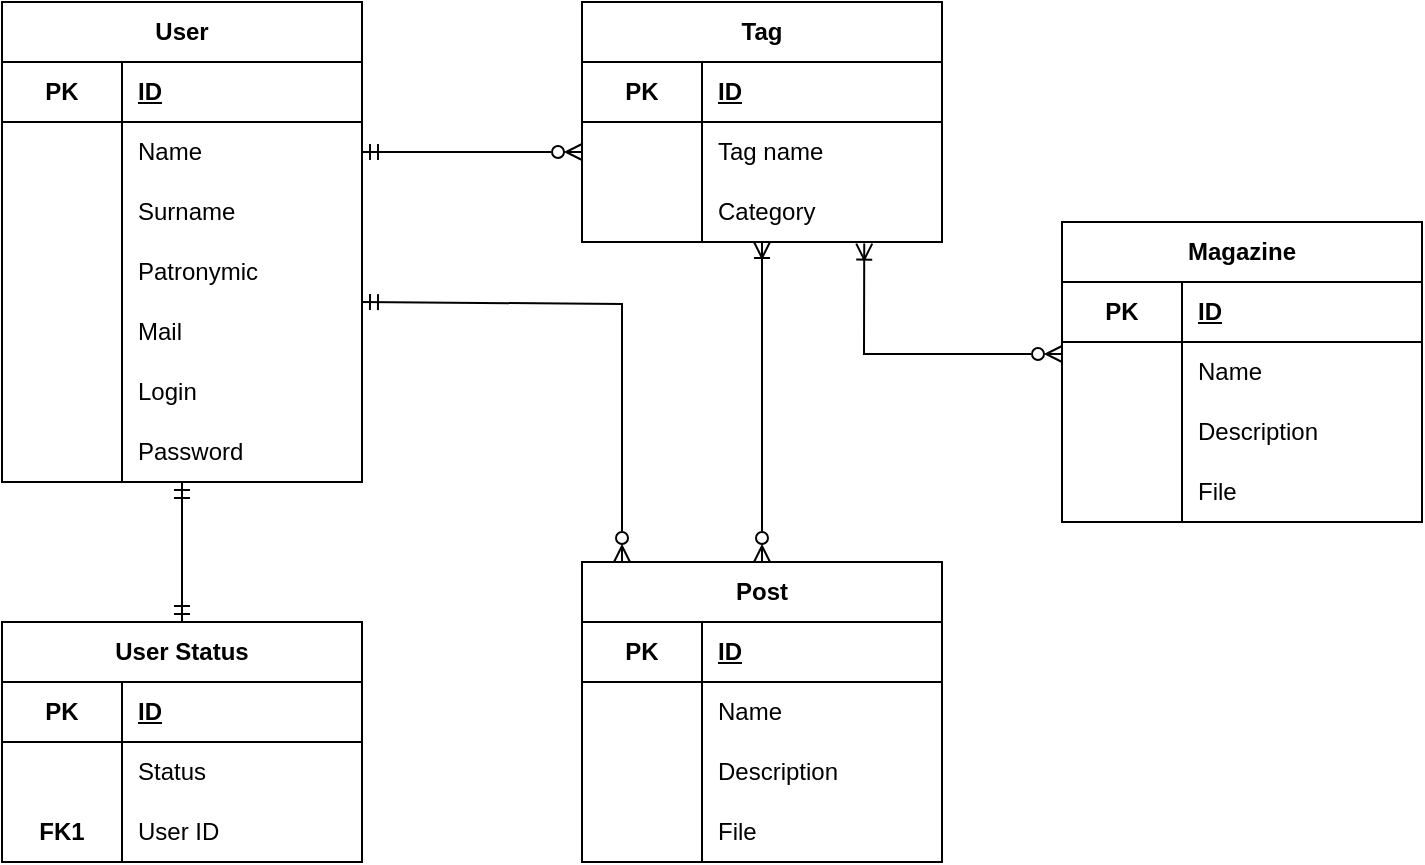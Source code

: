 <mxfile version="24.0.5" type="device">
  <diagram name="Страница — 1" id="U5e65a0vAkJ6nNXWDMqD">
    <mxGraphModel dx="1050" dy="530" grid="1" gridSize="10" guides="1" tooltips="1" connect="1" arrows="1" fold="1" page="1" pageScale="1" pageWidth="827" pageHeight="1169" math="0" shadow="0">
      <root>
        <mxCell id="0" />
        <mxCell id="1" parent="0" />
        <mxCell id="zZYMyhnzHYUMdCDTD4Aq-2" value="Tag" style="shape=table;startSize=30;container=1;collapsible=1;childLayout=tableLayout;fixedRows=1;rowLines=0;fontStyle=1;align=center;resizeLast=1;html=1;whiteSpace=wrap;" parent="1" vertex="1">
          <mxGeometry x="380" y="10" width="180" height="120" as="geometry" />
        </mxCell>
        <mxCell id="zZYMyhnzHYUMdCDTD4Aq-6" value="" style="shape=tableRow;horizontal=0;startSize=0;swimlaneHead=0;swimlaneBody=0;fillColor=none;collapsible=0;dropTarget=0;points=[[0,0.5],[1,0.5]];portConstraint=eastwest;top=0;left=0;right=0;bottom=1;html=1;" parent="zZYMyhnzHYUMdCDTD4Aq-2" vertex="1">
          <mxGeometry y="30" width="180" height="30" as="geometry" />
        </mxCell>
        <mxCell id="zZYMyhnzHYUMdCDTD4Aq-7" value="PK" style="shape=partialRectangle;connectable=0;fillColor=none;top=0;left=0;bottom=0;right=0;fontStyle=1;overflow=hidden;html=1;whiteSpace=wrap;" parent="zZYMyhnzHYUMdCDTD4Aq-6" vertex="1">
          <mxGeometry width="60" height="30" as="geometry">
            <mxRectangle width="60" height="30" as="alternateBounds" />
          </mxGeometry>
        </mxCell>
        <mxCell id="zZYMyhnzHYUMdCDTD4Aq-8" value="ID" style="shape=partialRectangle;connectable=0;fillColor=none;top=0;left=0;bottom=0;right=0;align=left;spacingLeft=6;fontStyle=5;overflow=hidden;html=1;whiteSpace=wrap;" parent="zZYMyhnzHYUMdCDTD4Aq-6" vertex="1">
          <mxGeometry x="60" width="120" height="30" as="geometry">
            <mxRectangle width="120" height="30" as="alternateBounds" />
          </mxGeometry>
        </mxCell>
        <mxCell id="zZYMyhnzHYUMdCDTD4Aq-9" value="" style="shape=tableRow;horizontal=0;startSize=0;swimlaneHead=0;swimlaneBody=0;fillColor=none;collapsible=0;dropTarget=0;points=[[0,0.5],[1,0.5]];portConstraint=eastwest;top=0;left=0;right=0;bottom=0;html=1;" parent="zZYMyhnzHYUMdCDTD4Aq-2" vertex="1">
          <mxGeometry y="60" width="180" height="30" as="geometry" />
        </mxCell>
        <mxCell id="zZYMyhnzHYUMdCDTD4Aq-10" value="" style="shape=partialRectangle;connectable=0;fillColor=none;top=0;left=0;bottom=0;right=0;editable=1;overflow=hidden;html=1;whiteSpace=wrap;" parent="zZYMyhnzHYUMdCDTD4Aq-9" vertex="1">
          <mxGeometry width="60" height="30" as="geometry">
            <mxRectangle width="60" height="30" as="alternateBounds" />
          </mxGeometry>
        </mxCell>
        <mxCell id="zZYMyhnzHYUMdCDTD4Aq-11" value="Tag name" style="shape=partialRectangle;connectable=0;fillColor=none;top=0;left=0;bottom=0;right=0;align=left;spacingLeft=6;overflow=hidden;html=1;whiteSpace=wrap;" parent="zZYMyhnzHYUMdCDTD4Aq-9" vertex="1">
          <mxGeometry x="60" width="120" height="30" as="geometry">
            <mxRectangle width="120" height="30" as="alternateBounds" />
          </mxGeometry>
        </mxCell>
        <mxCell id="zZYMyhnzHYUMdCDTD4Aq-12" value="" style="shape=tableRow;horizontal=0;startSize=0;swimlaneHead=0;swimlaneBody=0;fillColor=none;collapsible=0;dropTarget=0;points=[[0,0.5],[1,0.5]];portConstraint=eastwest;top=0;left=0;right=0;bottom=0;html=1;" parent="zZYMyhnzHYUMdCDTD4Aq-2" vertex="1">
          <mxGeometry y="90" width="180" height="30" as="geometry" />
        </mxCell>
        <mxCell id="zZYMyhnzHYUMdCDTD4Aq-13" value="" style="shape=partialRectangle;connectable=0;fillColor=none;top=0;left=0;bottom=0;right=0;editable=1;overflow=hidden;html=1;whiteSpace=wrap;" parent="zZYMyhnzHYUMdCDTD4Aq-12" vertex="1">
          <mxGeometry width="60" height="30" as="geometry">
            <mxRectangle width="60" height="30" as="alternateBounds" />
          </mxGeometry>
        </mxCell>
        <mxCell id="zZYMyhnzHYUMdCDTD4Aq-14" value="Category" style="shape=partialRectangle;connectable=0;fillColor=none;top=0;left=0;bottom=0;right=0;align=left;spacingLeft=6;overflow=hidden;html=1;whiteSpace=wrap;" parent="zZYMyhnzHYUMdCDTD4Aq-12" vertex="1">
          <mxGeometry x="60" width="120" height="30" as="geometry">
            <mxRectangle width="120" height="30" as="alternateBounds" />
          </mxGeometry>
        </mxCell>
        <mxCell id="zZYMyhnzHYUMdCDTD4Aq-15" value="User" style="shape=table;startSize=30;container=1;collapsible=1;childLayout=tableLayout;fixedRows=1;rowLines=0;fontStyle=1;align=center;resizeLast=1;html=1;whiteSpace=wrap;" parent="1" vertex="1">
          <mxGeometry x="90" y="10" width="180" height="240" as="geometry" />
        </mxCell>
        <mxCell id="zZYMyhnzHYUMdCDTD4Aq-19" value="" style="shape=tableRow;horizontal=0;startSize=0;swimlaneHead=0;swimlaneBody=0;fillColor=none;collapsible=0;dropTarget=0;points=[[0,0.5],[1,0.5]];portConstraint=eastwest;top=0;left=0;right=0;bottom=1;html=1;" parent="zZYMyhnzHYUMdCDTD4Aq-15" vertex="1">
          <mxGeometry y="30" width="180" height="30" as="geometry" />
        </mxCell>
        <mxCell id="zZYMyhnzHYUMdCDTD4Aq-20" value="PK" style="shape=partialRectangle;connectable=0;fillColor=none;top=0;left=0;bottom=0;right=0;fontStyle=1;overflow=hidden;html=1;whiteSpace=wrap;" parent="zZYMyhnzHYUMdCDTD4Aq-19" vertex="1">
          <mxGeometry width="60" height="30" as="geometry">
            <mxRectangle width="60" height="30" as="alternateBounds" />
          </mxGeometry>
        </mxCell>
        <mxCell id="zZYMyhnzHYUMdCDTD4Aq-21" value="ID" style="shape=partialRectangle;connectable=0;fillColor=none;top=0;left=0;bottom=0;right=0;align=left;spacingLeft=6;fontStyle=5;overflow=hidden;html=1;whiteSpace=wrap;" parent="zZYMyhnzHYUMdCDTD4Aq-19" vertex="1">
          <mxGeometry x="60" width="120" height="30" as="geometry">
            <mxRectangle width="120" height="30" as="alternateBounds" />
          </mxGeometry>
        </mxCell>
        <mxCell id="zZYMyhnzHYUMdCDTD4Aq-22" value="" style="shape=tableRow;horizontal=0;startSize=0;swimlaneHead=0;swimlaneBody=0;fillColor=none;collapsible=0;dropTarget=0;points=[[0,0.5],[1,0.5]];portConstraint=eastwest;top=0;left=0;right=0;bottom=0;html=1;" parent="zZYMyhnzHYUMdCDTD4Aq-15" vertex="1">
          <mxGeometry y="60" width="180" height="30" as="geometry" />
        </mxCell>
        <mxCell id="zZYMyhnzHYUMdCDTD4Aq-23" value="" style="shape=partialRectangle;connectable=0;fillColor=none;top=0;left=0;bottom=0;right=0;editable=1;overflow=hidden;html=1;whiteSpace=wrap;" parent="zZYMyhnzHYUMdCDTD4Aq-22" vertex="1">
          <mxGeometry width="60" height="30" as="geometry">
            <mxRectangle width="60" height="30" as="alternateBounds" />
          </mxGeometry>
        </mxCell>
        <mxCell id="zZYMyhnzHYUMdCDTD4Aq-24" value="Name" style="shape=partialRectangle;connectable=0;fillColor=none;top=0;left=0;bottom=0;right=0;align=left;spacingLeft=6;overflow=hidden;html=1;whiteSpace=wrap;" parent="zZYMyhnzHYUMdCDTD4Aq-22" vertex="1">
          <mxGeometry x="60" width="120" height="30" as="geometry">
            <mxRectangle width="120" height="30" as="alternateBounds" />
          </mxGeometry>
        </mxCell>
        <mxCell id="zZYMyhnzHYUMdCDTD4Aq-25" value="" style="shape=tableRow;horizontal=0;startSize=0;swimlaneHead=0;swimlaneBody=0;fillColor=none;collapsible=0;dropTarget=0;points=[[0,0.5],[1,0.5]];portConstraint=eastwest;top=0;left=0;right=0;bottom=0;html=1;" parent="zZYMyhnzHYUMdCDTD4Aq-15" vertex="1">
          <mxGeometry y="90" width="180" height="30" as="geometry" />
        </mxCell>
        <mxCell id="zZYMyhnzHYUMdCDTD4Aq-26" value="" style="shape=partialRectangle;connectable=0;fillColor=none;top=0;left=0;bottom=0;right=0;editable=1;overflow=hidden;html=1;whiteSpace=wrap;" parent="zZYMyhnzHYUMdCDTD4Aq-25" vertex="1">
          <mxGeometry width="60" height="30" as="geometry">
            <mxRectangle width="60" height="30" as="alternateBounds" />
          </mxGeometry>
        </mxCell>
        <mxCell id="zZYMyhnzHYUMdCDTD4Aq-27" value="Surname" style="shape=partialRectangle;connectable=0;fillColor=none;top=0;left=0;bottom=0;right=0;align=left;spacingLeft=6;overflow=hidden;html=1;whiteSpace=wrap;" parent="zZYMyhnzHYUMdCDTD4Aq-25" vertex="1">
          <mxGeometry x="60" width="120" height="30" as="geometry">
            <mxRectangle width="120" height="30" as="alternateBounds" />
          </mxGeometry>
        </mxCell>
        <mxCell id="zZYMyhnzHYUMdCDTD4Aq-95" value="" style="shape=tableRow;horizontal=0;startSize=0;swimlaneHead=0;swimlaneBody=0;fillColor=none;collapsible=0;dropTarget=0;points=[[0,0.5],[1,0.5]];portConstraint=eastwest;top=0;left=0;right=0;bottom=0;html=1;" parent="zZYMyhnzHYUMdCDTD4Aq-15" vertex="1">
          <mxGeometry y="120" width="180" height="30" as="geometry" />
        </mxCell>
        <mxCell id="zZYMyhnzHYUMdCDTD4Aq-96" value="" style="shape=partialRectangle;connectable=0;fillColor=none;top=0;left=0;bottom=0;right=0;editable=1;overflow=hidden;html=1;whiteSpace=wrap;" parent="zZYMyhnzHYUMdCDTD4Aq-95" vertex="1">
          <mxGeometry width="60" height="30" as="geometry">
            <mxRectangle width="60" height="30" as="alternateBounds" />
          </mxGeometry>
        </mxCell>
        <mxCell id="zZYMyhnzHYUMdCDTD4Aq-97" value="Patronymic" style="shape=partialRectangle;connectable=0;fillColor=none;top=0;left=0;bottom=0;right=0;align=left;spacingLeft=6;overflow=hidden;html=1;whiteSpace=wrap;" parent="zZYMyhnzHYUMdCDTD4Aq-95" vertex="1">
          <mxGeometry x="60" width="120" height="30" as="geometry">
            <mxRectangle width="120" height="30" as="alternateBounds" />
          </mxGeometry>
        </mxCell>
        <mxCell id="zZYMyhnzHYUMdCDTD4Aq-98" value="" style="shape=tableRow;horizontal=0;startSize=0;swimlaneHead=0;swimlaneBody=0;fillColor=none;collapsible=0;dropTarget=0;points=[[0,0.5],[1,0.5]];portConstraint=eastwest;top=0;left=0;right=0;bottom=0;html=1;" parent="zZYMyhnzHYUMdCDTD4Aq-15" vertex="1">
          <mxGeometry y="150" width="180" height="30" as="geometry" />
        </mxCell>
        <mxCell id="zZYMyhnzHYUMdCDTD4Aq-99" value="" style="shape=partialRectangle;connectable=0;fillColor=none;top=0;left=0;bottom=0;right=0;editable=1;overflow=hidden;html=1;whiteSpace=wrap;" parent="zZYMyhnzHYUMdCDTD4Aq-98" vertex="1">
          <mxGeometry width="60" height="30" as="geometry">
            <mxRectangle width="60" height="30" as="alternateBounds" />
          </mxGeometry>
        </mxCell>
        <mxCell id="zZYMyhnzHYUMdCDTD4Aq-100" value="Mail" style="shape=partialRectangle;connectable=0;fillColor=none;top=0;left=0;bottom=0;right=0;align=left;spacingLeft=6;overflow=hidden;html=1;whiteSpace=wrap;" parent="zZYMyhnzHYUMdCDTD4Aq-98" vertex="1">
          <mxGeometry x="60" width="120" height="30" as="geometry">
            <mxRectangle width="120" height="30" as="alternateBounds" />
          </mxGeometry>
        </mxCell>
        <mxCell id="zZYMyhnzHYUMdCDTD4Aq-101" value="" style="shape=tableRow;horizontal=0;startSize=0;swimlaneHead=0;swimlaneBody=0;fillColor=none;collapsible=0;dropTarget=0;points=[[0,0.5],[1,0.5]];portConstraint=eastwest;top=0;left=0;right=0;bottom=0;html=1;" parent="zZYMyhnzHYUMdCDTD4Aq-15" vertex="1">
          <mxGeometry y="180" width="180" height="30" as="geometry" />
        </mxCell>
        <mxCell id="zZYMyhnzHYUMdCDTD4Aq-102" value="" style="shape=partialRectangle;connectable=0;fillColor=none;top=0;left=0;bottom=0;right=0;editable=1;overflow=hidden;html=1;whiteSpace=wrap;" parent="zZYMyhnzHYUMdCDTD4Aq-101" vertex="1">
          <mxGeometry width="60" height="30" as="geometry">
            <mxRectangle width="60" height="30" as="alternateBounds" />
          </mxGeometry>
        </mxCell>
        <mxCell id="zZYMyhnzHYUMdCDTD4Aq-103" value="Login" style="shape=partialRectangle;connectable=0;fillColor=none;top=0;left=0;bottom=0;right=0;align=left;spacingLeft=6;overflow=hidden;html=1;whiteSpace=wrap;" parent="zZYMyhnzHYUMdCDTD4Aq-101" vertex="1">
          <mxGeometry x="60" width="120" height="30" as="geometry">
            <mxRectangle width="120" height="30" as="alternateBounds" />
          </mxGeometry>
        </mxCell>
        <mxCell id="zZYMyhnzHYUMdCDTD4Aq-104" value="" style="shape=tableRow;horizontal=0;startSize=0;swimlaneHead=0;swimlaneBody=0;fillColor=none;collapsible=0;dropTarget=0;points=[[0,0.5],[1,0.5]];portConstraint=eastwest;top=0;left=0;right=0;bottom=0;html=1;" parent="zZYMyhnzHYUMdCDTD4Aq-15" vertex="1">
          <mxGeometry y="210" width="180" height="30" as="geometry" />
        </mxCell>
        <mxCell id="zZYMyhnzHYUMdCDTD4Aq-105" value="" style="shape=partialRectangle;connectable=0;fillColor=none;top=0;left=0;bottom=0;right=0;editable=1;overflow=hidden;html=1;whiteSpace=wrap;" parent="zZYMyhnzHYUMdCDTD4Aq-104" vertex="1">
          <mxGeometry width="60" height="30" as="geometry">
            <mxRectangle width="60" height="30" as="alternateBounds" />
          </mxGeometry>
        </mxCell>
        <mxCell id="zZYMyhnzHYUMdCDTD4Aq-106" value="Password" style="shape=partialRectangle;connectable=0;fillColor=none;top=0;left=0;bottom=0;right=0;align=left;spacingLeft=6;overflow=hidden;html=1;whiteSpace=wrap;" parent="zZYMyhnzHYUMdCDTD4Aq-104" vertex="1">
          <mxGeometry x="60" width="120" height="30" as="geometry">
            <mxRectangle width="120" height="30" as="alternateBounds" />
          </mxGeometry>
        </mxCell>
        <mxCell id="zZYMyhnzHYUMdCDTD4Aq-28" value="User Status" style="shape=table;startSize=30;container=1;collapsible=1;childLayout=tableLayout;fixedRows=1;rowLines=0;fontStyle=1;align=center;resizeLast=1;html=1;whiteSpace=wrap;" parent="1" vertex="1">
          <mxGeometry x="90" y="320" width="180" height="120" as="geometry" />
        </mxCell>
        <mxCell id="zZYMyhnzHYUMdCDTD4Aq-32" value="" style="shape=tableRow;horizontal=0;startSize=0;swimlaneHead=0;swimlaneBody=0;fillColor=none;collapsible=0;dropTarget=0;points=[[0,0.5],[1,0.5]];portConstraint=eastwest;top=0;left=0;right=0;bottom=1;html=1;" parent="zZYMyhnzHYUMdCDTD4Aq-28" vertex="1">
          <mxGeometry y="30" width="180" height="30" as="geometry" />
        </mxCell>
        <mxCell id="zZYMyhnzHYUMdCDTD4Aq-33" value="PK" style="shape=partialRectangle;connectable=0;fillColor=none;top=0;left=0;bottom=0;right=0;fontStyle=1;overflow=hidden;html=1;whiteSpace=wrap;" parent="zZYMyhnzHYUMdCDTD4Aq-32" vertex="1">
          <mxGeometry width="60" height="30" as="geometry">
            <mxRectangle width="60" height="30" as="alternateBounds" />
          </mxGeometry>
        </mxCell>
        <mxCell id="zZYMyhnzHYUMdCDTD4Aq-34" value="ID" style="shape=partialRectangle;connectable=0;fillColor=none;top=0;left=0;bottom=0;right=0;align=left;spacingLeft=6;fontStyle=5;overflow=hidden;html=1;whiteSpace=wrap;" parent="zZYMyhnzHYUMdCDTD4Aq-32" vertex="1">
          <mxGeometry x="60" width="120" height="30" as="geometry">
            <mxRectangle width="120" height="30" as="alternateBounds" />
          </mxGeometry>
        </mxCell>
        <mxCell id="zZYMyhnzHYUMdCDTD4Aq-35" value="" style="shape=tableRow;horizontal=0;startSize=0;swimlaneHead=0;swimlaneBody=0;fillColor=none;collapsible=0;dropTarget=0;points=[[0,0.5],[1,0.5]];portConstraint=eastwest;top=0;left=0;right=0;bottom=0;html=1;" parent="zZYMyhnzHYUMdCDTD4Aq-28" vertex="1">
          <mxGeometry y="60" width="180" height="30" as="geometry" />
        </mxCell>
        <mxCell id="zZYMyhnzHYUMdCDTD4Aq-36" value="" style="shape=partialRectangle;connectable=0;fillColor=none;top=0;left=0;bottom=0;right=0;editable=1;overflow=hidden;html=1;whiteSpace=wrap;" parent="zZYMyhnzHYUMdCDTD4Aq-35" vertex="1">
          <mxGeometry width="60" height="30" as="geometry">
            <mxRectangle width="60" height="30" as="alternateBounds" />
          </mxGeometry>
        </mxCell>
        <mxCell id="zZYMyhnzHYUMdCDTD4Aq-37" value="Status" style="shape=partialRectangle;connectable=0;fillColor=none;top=0;left=0;bottom=0;right=0;align=left;spacingLeft=6;overflow=hidden;html=1;whiteSpace=wrap;" parent="zZYMyhnzHYUMdCDTD4Aq-35" vertex="1">
          <mxGeometry x="60" width="120" height="30" as="geometry">
            <mxRectangle width="120" height="30" as="alternateBounds" />
          </mxGeometry>
        </mxCell>
        <mxCell id="zZYMyhnzHYUMdCDTD4Aq-38" value="" style="shape=tableRow;horizontal=0;startSize=0;swimlaneHead=0;swimlaneBody=0;fillColor=none;collapsible=0;dropTarget=0;points=[[0,0.5],[1,0.5]];portConstraint=eastwest;top=0;left=0;right=0;bottom=0;html=1;" parent="zZYMyhnzHYUMdCDTD4Aq-28" vertex="1">
          <mxGeometry y="90" width="180" height="30" as="geometry" />
        </mxCell>
        <mxCell id="zZYMyhnzHYUMdCDTD4Aq-39" value="&lt;b&gt;FK1&lt;/b&gt;" style="shape=partialRectangle;connectable=0;fillColor=none;top=0;left=0;bottom=0;right=0;editable=1;overflow=hidden;html=1;whiteSpace=wrap;" parent="zZYMyhnzHYUMdCDTD4Aq-38" vertex="1">
          <mxGeometry width="60" height="30" as="geometry">
            <mxRectangle width="60" height="30" as="alternateBounds" />
          </mxGeometry>
        </mxCell>
        <mxCell id="zZYMyhnzHYUMdCDTD4Aq-40" value="User ID" style="shape=partialRectangle;connectable=0;fillColor=none;top=0;left=0;bottom=0;right=0;align=left;spacingLeft=6;overflow=hidden;html=1;whiteSpace=wrap;" parent="zZYMyhnzHYUMdCDTD4Aq-38" vertex="1">
          <mxGeometry x="60" width="120" height="30" as="geometry">
            <mxRectangle width="120" height="30" as="alternateBounds" />
          </mxGeometry>
        </mxCell>
        <mxCell id="zZYMyhnzHYUMdCDTD4Aq-54" value="Post" style="shape=table;startSize=30;container=1;collapsible=1;childLayout=tableLayout;fixedRows=1;rowLines=0;fontStyle=1;align=center;resizeLast=1;html=1;whiteSpace=wrap;" parent="1" vertex="1">
          <mxGeometry x="380" y="290" width="180" height="150" as="geometry" />
        </mxCell>
        <mxCell id="zZYMyhnzHYUMdCDTD4Aq-58" value="" style="shape=tableRow;horizontal=0;startSize=0;swimlaneHead=0;swimlaneBody=0;fillColor=none;collapsible=0;dropTarget=0;points=[[0,0.5],[1,0.5]];portConstraint=eastwest;top=0;left=0;right=0;bottom=1;html=1;" parent="zZYMyhnzHYUMdCDTD4Aq-54" vertex="1">
          <mxGeometry y="30" width="180" height="30" as="geometry" />
        </mxCell>
        <mxCell id="zZYMyhnzHYUMdCDTD4Aq-59" value="PK" style="shape=partialRectangle;connectable=0;fillColor=none;top=0;left=0;bottom=0;right=0;fontStyle=1;overflow=hidden;html=1;whiteSpace=wrap;" parent="zZYMyhnzHYUMdCDTD4Aq-58" vertex="1">
          <mxGeometry width="60" height="30" as="geometry">
            <mxRectangle width="60" height="30" as="alternateBounds" />
          </mxGeometry>
        </mxCell>
        <mxCell id="zZYMyhnzHYUMdCDTD4Aq-60" value="ID" style="shape=partialRectangle;connectable=0;fillColor=none;top=0;left=0;bottom=0;right=0;align=left;spacingLeft=6;fontStyle=5;overflow=hidden;html=1;whiteSpace=wrap;" parent="zZYMyhnzHYUMdCDTD4Aq-58" vertex="1">
          <mxGeometry x="60" width="120" height="30" as="geometry">
            <mxRectangle width="120" height="30" as="alternateBounds" />
          </mxGeometry>
        </mxCell>
        <mxCell id="zZYMyhnzHYUMdCDTD4Aq-61" value="" style="shape=tableRow;horizontal=0;startSize=0;swimlaneHead=0;swimlaneBody=0;fillColor=none;collapsible=0;dropTarget=0;points=[[0,0.5],[1,0.5]];portConstraint=eastwest;top=0;left=0;right=0;bottom=0;html=1;" parent="zZYMyhnzHYUMdCDTD4Aq-54" vertex="1">
          <mxGeometry y="60" width="180" height="30" as="geometry" />
        </mxCell>
        <mxCell id="zZYMyhnzHYUMdCDTD4Aq-62" value="" style="shape=partialRectangle;connectable=0;fillColor=none;top=0;left=0;bottom=0;right=0;editable=1;overflow=hidden;html=1;whiteSpace=wrap;" parent="zZYMyhnzHYUMdCDTD4Aq-61" vertex="1">
          <mxGeometry width="60" height="30" as="geometry">
            <mxRectangle width="60" height="30" as="alternateBounds" />
          </mxGeometry>
        </mxCell>
        <mxCell id="zZYMyhnzHYUMdCDTD4Aq-63" value="Name" style="shape=partialRectangle;connectable=0;fillColor=none;top=0;left=0;bottom=0;right=0;align=left;spacingLeft=6;overflow=hidden;html=1;whiteSpace=wrap;" parent="zZYMyhnzHYUMdCDTD4Aq-61" vertex="1">
          <mxGeometry x="60" width="120" height="30" as="geometry">
            <mxRectangle width="120" height="30" as="alternateBounds" />
          </mxGeometry>
        </mxCell>
        <mxCell id="zZYMyhnzHYUMdCDTD4Aq-110" value="" style="shape=tableRow;horizontal=0;startSize=0;swimlaneHead=0;swimlaneBody=0;fillColor=none;collapsible=0;dropTarget=0;points=[[0,0.5],[1,0.5]];portConstraint=eastwest;top=0;left=0;right=0;bottom=0;html=1;" parent="zZYMyhnzHYUMdCDTD4Aq-54" vertex="1">
          <mxGeometry y="90" width="180" height="30" as="geometry" />
        </mxCell>
        <mxCell id="zZYMyhnzHYUMdCDTD4Aq-111" value="" style="shape=partialRectangle;connectable=0;fillColor=none;top=0;left=0;bottom=0;right=0;editable=1;overflow=hidden;html=1;whiteSpace=wrap;" parent="zZYMyhnzHYUMdCDTD4Aq-110" vertex="1">
          <mxGeometry width="60" height="30" as="geometry">
            <mxRectangle width="60" height="30" as="alternateBounds" />
          </mxGeometry>
        </mxCell>
        <mxCell id="zZYMyhnzHYUMdCDTD4Aq-112" value="Description" style="shape=partialRectangle;connectable=0;fillColor=none;top=0;left=0;bottom=0;right=0;align=left;spacingLeft=6;overflow=hidden;html=1;whiteSpace=wrap;" parent="zZYMyhnzHYUMdCDTD4Aq-110" vertex="1">
          <mxGeometry x="60" width="120" height="30" as="geometry">
            <mxRectangle width="120" height="30" as="alternateBounds" />
          </mxGeometry>
        </mxCell>
        <mxCell id="zZYMyhnzHYUMdCDTD4Aq-64" value="" style="shape=tableRow;horizontal=0;startSize=0;swimlaneHead=0;swimlaneBody=0;fillColor=none;collapsible=0;dropTarget=0;points=[[0,0.5],[1,0.5]];portConstraint=eastwest;top=0;left=0;right=0;bottom=0;html=1;" parent="zZYMyhnzHYUMdCDTD4Aq-54" vertex="1">
          <mxGeometry y="120" width="180" height="30" as="geometry" />
        </mxCell>
        <mxCell id="zZYMyhnzHYUMdCDTD4Aq-65" value="" style="shape=partialRectangle;connectable=0;fillColor=none;top=0;left=0;bottom=0;right=0;editable=1;overflow=hidden;html=1;whiteSpace=wrap;" parent="zZYMyhnzHYUMdCDTD4Aq-64" vertex="1">
          <mxGeometry width="60" height="30" as="geometry">
            <mxRectangle width="60" height="30" as="alternateBounds" />
          </mxGeometry>
        </mxCell>
        <mxCell id="zZYMyhnzHYUMdCDTD4Aq-66" value="File" style="shape=partialRectangle;connectable=0;fillColor=none;top=0;left=0;bottom=0;right=0;align=left;spacingLeft=6;overflow=hidden;html=1;whiteSpace=wrap;" parent="zZYMyhnzHYUMdCDTD4Aq-64" vertex="1">
          <mxGeometry x="60" width="120" height="30" as="geometry">
            <mxRectangle width="120" height="30" as="alternateBounds" />
          </mxGeometry>
        </mxCell>
        <mxCell id="zZYMyhnzHYUMdCDTD4Aq-109" value="" style="endArrow=ERmandOne;html=1;rounded=0;exitX=0.5;exitY=0;exitDx=0;exitDy=0;strokeColor=default;startArrow=ERmandOne;startFill=0;endFill=0;" parent="1" source="zZYMyhnzHYUMdCDTD4Aq-28" edge="1">
          <mxGeometry width="50" height="50" relative="1" as="geometry">
            <mxPoint x="120" y="320" as="sourcePoint" />
            <mxPoint x="180" y="250" as="targetPoint" />
          </mxGeometry>
        </mxCell>
        <mxCell id="zZYMyhnzHYUMdCDTD4Aq-113" value="" style="endArrow=ERmandOne;html=1;rounded=0;exitX=0;exitY=0.5;exitDx=0;exitDy=0;strokeColor=default;startArrow=ERzeroToMany;startFill=0;endFill=0;entryX=1;entryY=0.5;entryDx=0;entryDy=0;" parent="1" source="zZYMyhnzHYUMdCDTD4Aq-9" target="zZYMyhnzHYUMdCDTD4Aq-22" edge="1">
          <mxGeometry width="50" height="50" relative="1" as="geometry">
            <mxPoint x="350" y="85" as="sourcePoint" />
            <mxPoint x="190" y="260" as="targetPoint" />
          </mxGeometry>
        </mxCell>
        <mxCell id="zZYMyhnzHYUMdCDTD4Aq-114" value="" style="endArrow=ERoneToMany;html=1;rounded=0;exitX=0.5;exitY=0;exitDx=0;exitDy=0;strokeColor=default;startArrow=ERzeroToMany;startFill=0;endFill=0;" parent="1" source="zZYMyhnzHYUMdCDTD4Aq-54" edge="1">
          <mxGeometry width="50" height="50" relative="1" as="geometry">
            <mxPoint x="360" y="95" as="sourcePoint" />
            <mxPoint x="470" y="130" as="targetPoint" />
          </mxGeometry>
        </mxCell>
        <mxCell id="zZYMyhnzHYUMdCDTD4Aq-115" value="" style="endArrow=ERmandOne;html=1;rounded=0;strokeColor=default;startArrow=ERzeroToMany;startFill=0;endFill=0;" parent="1" edge="1">
          <mxGeometry width="50" height="50" relative="1" as="geometry">
            <mxPoint x="400" y="290" as="sourcePoint" />
            <mxPoint x="270" y="160" as="targetPoint" />
            <Array as="points">
              <mxPoint x="400" y="220" />
              <mxPoint x="400" y="161" />
            </Array>
          </mxGeometry>
        </mxCell>
        <mxCell id="BUTUaO_ebZMWliNvuHRK-1" value="Magazine" style="shape=table;startSize=30;container=1;collapsible=1;childLayout=tableLayout;fixedRows=1;rowLines=0;fontStyle=1;align=center;resizeLast=1;html=1;whiteSpace=wrap;" vertex="1" parent="1">
          <mxGeometry x="620" y="120" width="180" height="150" as="geometry" />
        </mxCell>
        <mxCell id="BUTUaO_ebZMWliNvuHRK-2" value="" style="shape=tableRow;horizontal=0;startSize=0;swimlaneHead=0;swimlaneBody=0;fillColor=none;collapsible=0;dropTarget=0;points=[[0,0.5],[1,0.5]];portConstraint=eastwest;top=0;left=0;right=0;bottom=1;html=1;" vertex="1" parent="BUTUaO_ebZMWliNvuHRK-1">
          <mxGeometry y="30" width="180" height="30" as="geometry" />
        </mxCell>
        <mxCell id="BUTUaO_ebZMWliNvuHRK-3" value="PK" style="shape=partialRectangle;connectable=0;fillColor=none;top=0;left=0;bottom=0;right=0;fontStyle=1;overflow=hidden;html=1;whiteSpace=wrap;" vertex="1" parent="BUTUaO_ebZMWliNvuHRK-2">
          <mxGeometry width="60" height="30" as="geometry">
            <mxRectangle width="60" height="30" as="alternateBounds" />
          </mxGeometry>
        </mxCell>
        <mxCell id="BUTUaO_ebZMWliNvuHRK-4" value="ID" style="shape=partialRectangle;connectable=0;fillColor=none;top=0;left=0;bottom=0;right=0;align=left;spacingLeft=6;fontStyle=5;overflow=hidden;html=1;whiteSpace=wrap;" vertex="1" parent="BUTUaO_ebZMWliNvuHRK-2">
          <mxGeometry x="60" width="120" height="30" as="geometry">
            <mxRectangle width="120" height="30" as="alternateBounds" />
          </mxGeometry>
        </mxCell>
        <mxCell id="BUTUaO_ebZMWliNvuHRK-5" value="" style="shape=tableRow;horizontal=0;startSize=0;swimlaneHead=0;swimlaneBody=0;fillColor=none;collapsible=0;dropTarget=0;points=[[0,0.5],[1,0.5]];portConstraint=eastwest;top=0;left=0;right=0;bottom=0;html=1;" vertex="1" parent="BUTUaO_ebZMWliNvuHRK-1">
          <mxGeometry y="60" width="180" height="30" as="geometry" />
        </mxCell>
        <mxCell id="BUTUaO_ebZMWliNvuHRK-6" value="" style="shape=partialRectangle;connectable=0;fillColor=none;top=0;left=0;bottom=0;right=0;editable=1;overflow=hidden;html=1;whiteSpace=wrap;" vertex="1" parent="BUTUaO_ebZMWliNvuHRK-5">
          <mxGeometry width="60" height="30" as="geometry">
            <mxRectangle width="60" height="30" as="alternateBounds" />
          </mxGeometry>
        </mxCell>
        <mxCell id="BUTUaO_ebZMWliNvuHRK-7" value="Name" style="shape=partialRectangle;connectable=0;fillColor=none;top=0;left=0;bottom=0;right=0;align=left;spacingLeft=6;overflow=hidden;html=1;whiteSpace=wrap;" vertex="1" parent="BUTUaO_ebZMWliNvuHRK-5">
          <mxGeometry x="60" width="120" height="30" as="geometry">
            <mxRectangle width="120" height="30" as="alternateBounds" />
          </mxGeometry>
        </mxCell>
        <mxCell id="BUTUaO_ebZMWliNvuHRK-8" value="" style="shape=tableRow;horizontal=0;startSize=0;swimlaneHead=0;swimlaneBody=0;fillColor=none;collapsible=0;dropTarget=0;points=[[0,0.5],[1,0.5]];portConstraint=eastwest;top=0;left=0;right=0;bottom=0;html=1;" vertex="1" parent="BUTUaO_ebZMWliNvuHRK-1">
          <mxGeometry y="90" width="180" height="30" as="geometry" />
        </mxCell>
        <mxCell id="BUTUaO_ebZMWliNvuHRK-9" value="" style="shape=partialRectangle;connectable=0;fillColor=none;top=0;left=0;bottom=0;right=0;editable=1;overflow=hidden;html=1;whiteSpace=wrap;" vertex="1" parent="BUTUaO_ebZMWliNvuHRK-8">
          <mxGeometry width="60" height="30" as="geometry">
            <mxRectangle width="60" height="30" as="alternateBounds" />
          </mxGeometry>
        </mxCell>
        <mxCell id="BUTUaO_ebZMWliNvuHRK-10" value="Description" style="shape=partialRectangle;connectable=0;fillColor=none;top=0;left=0;bottom=0;right=0;align=left;spacingLeft=6;overflow=hidden;html=1;whiteSpace=wrap;" vertex="1" parent="BUTUaO_ebZMWliNvuHRK-8">
          <mxGeometry x="60" width="120" height="30" as="geometry">
            <mxRectangle width="120" height="30" as="alternateBounds" />
          </mxGeometry>
        </mxCell>
        <mxCell id="BUTUaO_ebZMWliNvuHRK-11" value="" style="shape=tableRow;horizontal=0;startSize=0;swimlaneHead=0;swimlaneBody=0;fillColor=none;collapsible=0;dropTarget=0;points=[[0,0.5],[1,0.5]];portConstraint=eastwest;top=0;left=0;right=0;bottom=0;html=1;" vertex="1" parent="BUTUaO_ebZMWliNvuHRK-1">
          <mxGeometry y="120" width="180" height="30" as="geometry" />
        </mxCell>
        <mxCell id="BUTUaO_ebZMWliNvuHRK-12" value="" style="shape=partialRectangle;connectable=0;fillColor=none;top=0;left=0;bottom=0;right=0;editable=1;overflow=hidden;html=1;whiteSpace=wrap;" vertex="1" parent="BUTUaO_ebZMWliNvuHRK-11">
          <mxGeometry width="60" height="30" as="geometry">
            <mxRectangle width="60" height="30" as="alternateBounds" />
          </mxGeometry>
        </mxCell>
        <mxCell id="BUTUaO_ebZMWliNvuHRK-13" value="File" style="shape=partialRectangle;connectable=0;fillColor=none;top=0;left=0;bottom=0;right=0;align=left;spacingLeft=6;overflow=hidden;html=1;whiteSpace=wrap;" vertex="1" parent="BUTUaO_ebZMWliNvuHRK-11">
          <mxGeometry x="60" width="120" height="30" as="geometry">
            <mxRectangle width="120" height="30" as="alternateBounds" />
          </mxGeometry>
        </mxCell>
        <mxCell id="BUTUaO_ebZMWliNvuHRK-14" value="" style="endArrow=ERoneToMany;html=1;rounded=0;exitX=0;exitY=0.2;exitDx=0;exitDy=0;strokeColor=default;startArrow=ERzeroToMany;startFill=0;endFill=0;entryX=0.784;entryY=1.027;entryDx=0;entryDy=0;entryPerimeter=0;exitPerimeter=0;" edge="1" parent="1" source="BUTUaO_ebZMWliNvuHRK-5" target="zZYMyhnzHYUMdCDTD4Aq-12">
          <mxGeometry width="50" height="50" relative="1" as="geometry">
            <mxPoint x="480" y="300" as="sourcePoint" />
            <mxPoint x="540" y="180" as="targetPoint" />
            <Array as="points">
              <mxPoint x="521" y="186" />
            </Array>
          </mxGeometry>
        </mxCell>
      </root>
    </mxGraphModel>
  </diagram>
</mxfile>
